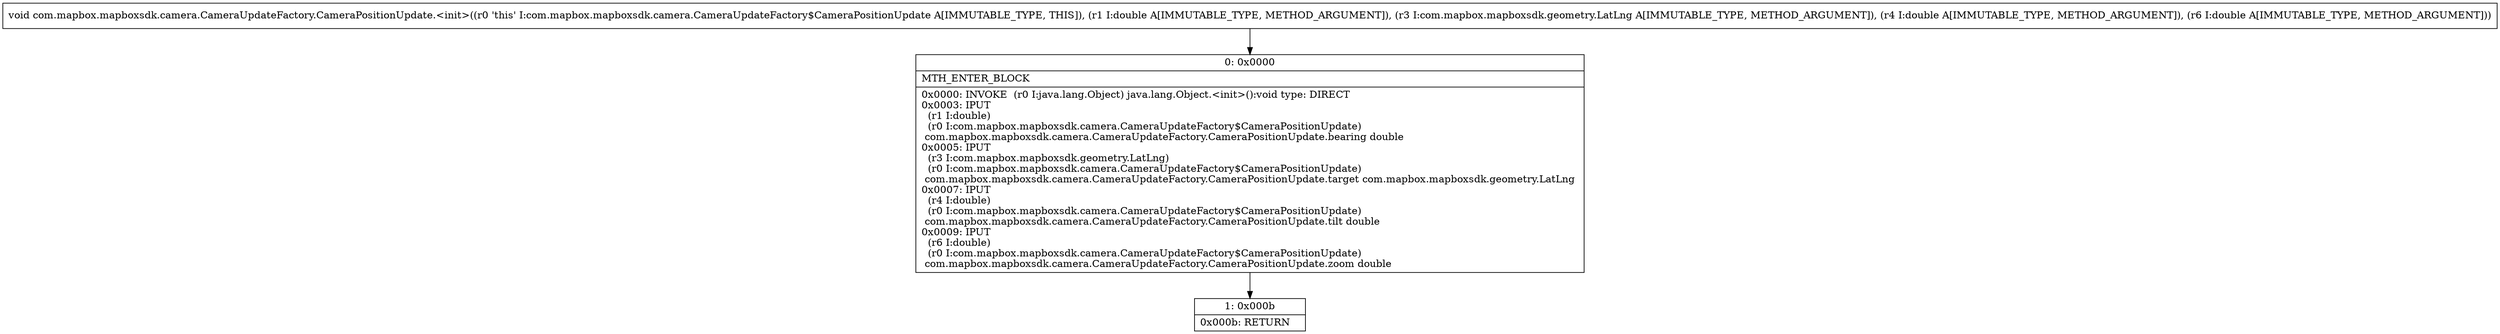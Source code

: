 digraph "CFG forcom.mapbox.mapboxsdk.camera.CameraUpdateFactory.CameraPositionUpdate.\<init\>(DLcom\/mapbox\/mapboxsdk\/geometry\/LatLng;DD)V" {
Node_0 [shape=record,label="{0\:\ 0x0000|MTH_ENTER_BLOCK\l|0x0000: INVOKE  (r0 I:java.lang.Object) java.lang.Object.\<init\>():void type: DIRECT \l0x0003: IPUT  \l  (r1 I:double)\l  (r0 I:com.mapbox.mapboxsdk.camera.CameraUpdateFactory$CameraPositionUpdate)\l com.mapbox.mapboxsdk.camera.CameraUpdateFactory.CameraPositionUpdate.bearing double \l0x0005: IPUT  \l  (r3 I:com.mapbox.mapboxsdk.geometry.LatLng)\l  (r0 I:com.mapbox.mapboxsdk.camera.CameraUpdateFactory$CameraPositionUpdate)\l com.mapbox.mapboxsdk.camera.CameraUpdateFactory.CameraPositionUpdate.target com.mapbox.mapboxsdk.geometry.LatLng \l0x0007: IPUT  \l  (r4 I:double)\l  (r0 I:com.mapbox.mapboxsdk.camera.CameraUpdateFactory$CameraPositionUpdate)\l com.mapbox.mapboxsdk.camera.CameraUpdateFactory.CameraPositionUpdate.tilt double \l0x0009: IPUT  \l  (r6 I:double)\l  (r0 I:com.mapbox.mapboxsdk.camera.CameraUpdateFactory$CameraPositionUpdate)\l com.mapbox.mapboxsdk.camera.CameraUpdateFactory.CameraPositionUpdate.zoom double \l}"];
Node_1 [shape=record,label="{1\:\ 0x000b|0x000b: RETURN   \l}"];
MethodNode[shape=record,label="{void com.mapbox.mapboxsdk.camera.CameraUpdateFactory.CameraPositionUpdate.\<init\>((r0 'this' I:com.mapbox.mapboxsdk.camera.CameraUpdateFactory$CameraPositionUpdate A[IMMUTABLE_TYPE, THIS]), (r1 I:double A[IMMUTABLE_TYPE, METHOD_ARGUMENT]), (r3 I:com.mapbox.mapboxsdk.geometry.LatLng A[IMMUTABLE_TYPE, METHOD_ARGUMENT]), (r4 I:double A[IMMUTABLE_TYPE, METHOD_ARGUMENT]), (r6 I:double A[IMMUTABLE_TYPE, METHOD_ARGUMENT])) }"];
MethodNode -> Node_0;
Node_0 -> Node_1;
}

